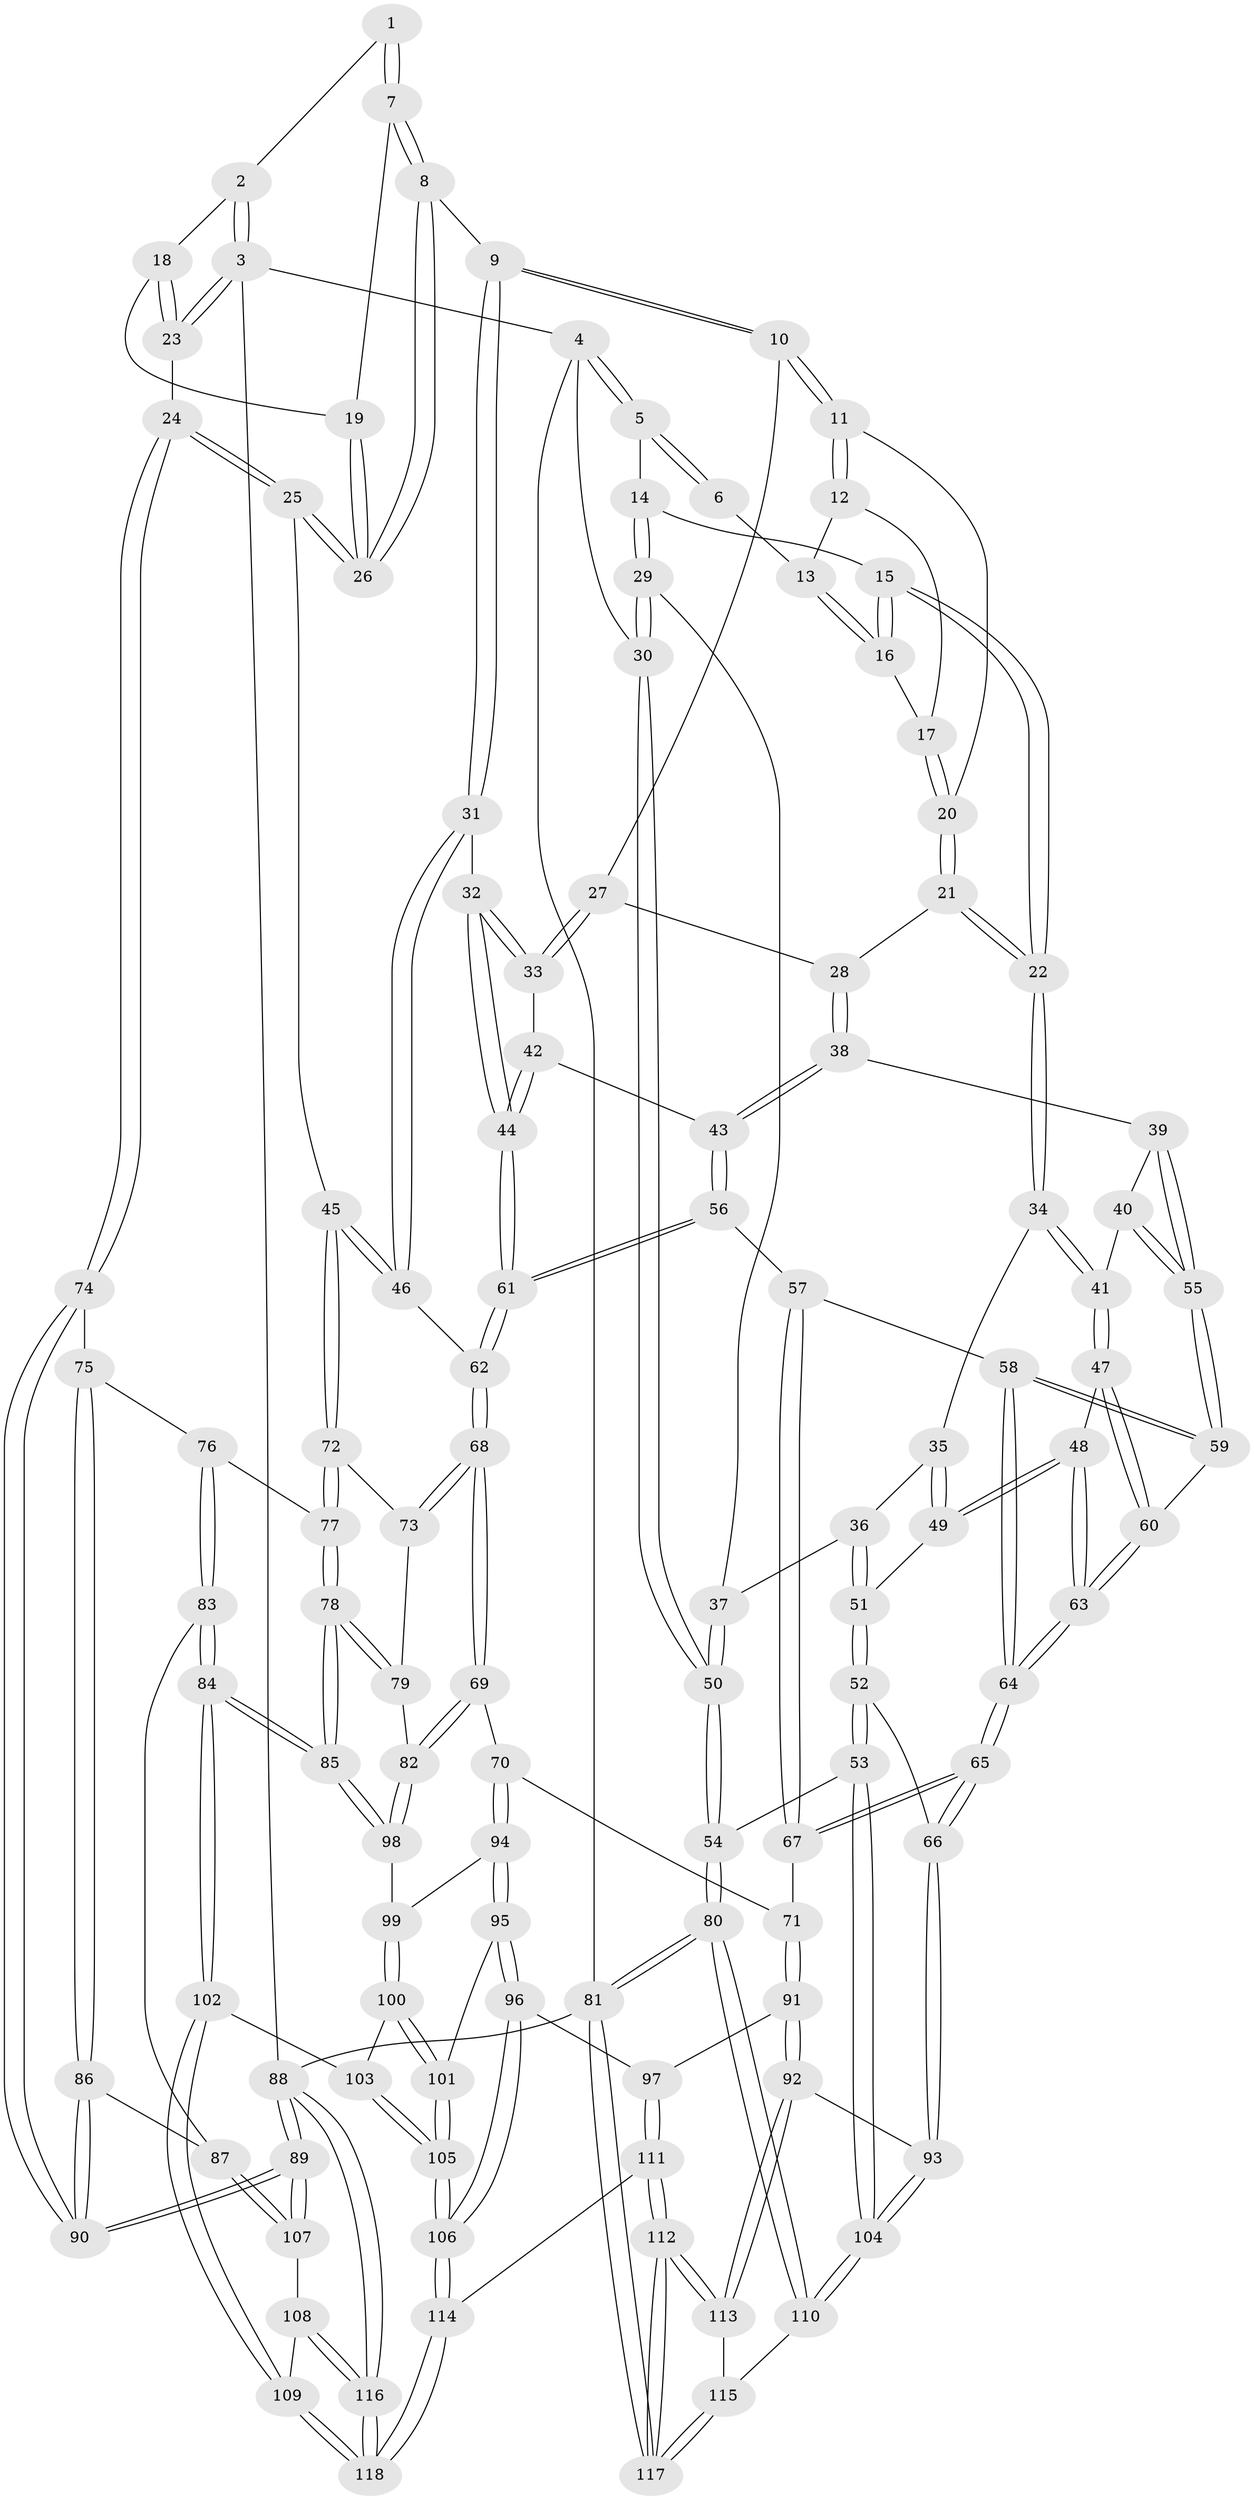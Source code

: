 // Generated by graph-tools (version 1.1) at 2025/01/03/09/25 05:01:22]
// undirected, 118 vertices, 292 edges
graph export_dot {
graph [start="1"]
  node [color=gray90,style=filled];
  1 [pos="+0.7530069118576002+0"];
  2 [pos="+1+0"];
  3 [pos="+1+0"];
  4 [pos="+0+0"];
  5 [pos="+0+0"];
  6 [pos="+0.4639654663613346+0"];
  7 [pos="+0.6961210748132234+0.21270696314123938"];
  8 [pos="+0.6928271776924305+0.21668214841706682"];
  9 [pos="+0.6919728768921556+0.21698680762556988"];
  10 [pos="+0.6209230259700768+0.2014837191118017"];
  11 [pos="+0.6076690942115165+0.1899899869069622"];
  12 [pos="+0.4802490992593987+0.01847554221567422"];
  13 [pos="+0.4579393394783244+0"];
  14 [pos="+0.14381818966251284+0.12193550568944828"];
  15 [pos="+0.2507946167062408+0.1918694766186687"];
  16 [pos="+0.3118748933545467+0.13429614826079492"];
  17 [pos="+0.4436981667507911+0.15564530495633946"];
  18 [pos="+0.8704662594108534+0.16948348805715857"];
  19 [pos="+0.8662405866437636+0.17134842177990012"];
  20 [pos="+0.44471531972381295+0.1842535238311766"];
  21 [pos="+0.39911291776077507+0.2549427204169864"];
  22 [pos="+0.25884610433543687+0.20919850431142306"];
  23 [pos="+1+0.35964667865859207"];
  24 [pos="+1+0.4696514459859277"];
  25 [pos="+0.9068147870318721+0.4546944750742664"];
  26 [pos="+0.8913165922221135+0.4339226191621555"];
  27 [pos="+0.5216516400770991+0.26689847545636847"];
  28 [pos="+0.4102487193255645+0.267597042931142"];
  29 [pos="+0.06716603995179013+0.2878103588880154"];
  30 [pos="+0+0.3433939048504633"];
  31 [pos="+0.6407302172496375+0.35817210003521244"];
  32 [pos="+0.5597141541808247+0.3497660504400159"];
  33 [pos="+0.5193745359785118+0.3357585520632705"];
  34 [pos="+0.2501279290906819+0.25175540053969003"];
  35 [pos="+0.15689061749544425+0.33823715256780884"];
  36 [pos="+0.1140512703141116+0.34428443420669924"];
  37 [pos="+0.10340795521583482+0.3408148009914135"];
  38 [pos="+0.4170726368659333+0.3488337668896064"];
  39 [pos="+0.4163438990637859+0.3492356696879264"];
  40 [pos="+0.29594457053380524+0.36100394344312503"];
  41 [pos="+0.2748874186217672+0.3478147592349693"];
  42 [pos="+0.5176076736163037+0.3379180082666731"];
  43 [pos="+0.4244185874263029+0.35579714028017473"];
  44 [pos="+0.514280068730382+0.4189914761054212"];
  45 [pos="+0.7994625719463782+0.5127843737661886"];
  46 [pos="+0.6354797848103788+0.4384371647896485"];
  47 [pos="+0.2580303866920746+0.37773645208326506"];
  48 [pos="+0.2005216566171155+0.4267752315578017"];
  49 [pos="+0.18972218296496945+0.41935715710111077"];
  50 [pos="+0+0.5781545620472914"];
  51 [pos="+0.121426269122571+0.42439088664818164"];
  52 [pos="+0+0.6071669163382136"];
  53 [pos="+0+0.601391025332201"];
  54 [pos="+0+0.5955730683036979"];
  55 [pos="+0.3432274880849621+0.4297495618398265"];
  56 [pos="+0.49935892312425884+0.5016819624006339"];
  57 [pos="+0.43542265167310784+0.5151520943417186"];
  58 [pos="+0.39294522743380683+0.4954492258449426"];
  59 [pos="+0.3436547357512529+0.4485955359588117"];
  60 [pos="+0.28898432189287687+0.463282387291439"];
  61 [pos="+0.5020317337926854+0.5022640228288969"];
  62 [pos="+0.5209139506693772+0.5109750988505412"];
  63 [pos="+0.21763093386253388+0.5227978127317693"];
  64 [pos="+0.20361042264665455+0.57084524321144"];
  65 [pos="+0.16900575272773144+0.6379394441638739"];
  66 [pos="+0.14426004109966048+0.6564372293191016"];
  67 [pos="+0.3529998488799658+0.6275648511331068"];
  68 [pos="+0.5529540254846816+0.5995794600130548"];
  69 [pos="+0.5507957217621242+0.6051281338115586"];
  70 [pos="+0.499493110898062+0.6964140691972397"];
  71 [pos="+0.4277621993973458+0.7072900248852866"];
  72 [pos="+0.7707601537588372+0.5731285798567544"];
  73 [pos="+0.6203711270677643+0.614348785060493"];
  74 [pos="+1+0.5280278066209931"];
  75 [pos="+0.922658490316865+0.6942455638578374"];
  76 [pos="+0.8962214863890934+0.7037338050218499"];
  77 [pos="+0.7770334196846997+0.6449345778432813"];
  78 [pos="+0.7403350039615215+0.7307931651999008"];
  79 [pos="+0.6439516687926037+0.6552522825151469"];
  80 [pos="+0+1"];
  81 [pos="+0+1"];
  82 [pos="+0.6356414780114747+0.7467681571706054"];
  83 [pos="+0.8341651354540064+0.8017703950575105"];
  84 [pos="+0.7356733836633165+0.8171553245943608"];
  85 [pos="+0.731524996284147+0.8082843831554091"];
  86 [pos="+0.9437298564579223+0.8092408112682421"];
  87 [pos="+0.9002500735521418+0.8353296060107286"];
  88 [pos="+1+1"];
  89 [pos="+1+1"];
  90 [pos="+1+0.7954755549278858"];
  91 [pos="+0.3591845609363892+0.8153022666593865"];
  92 [pos="+0.20064127367363405+0.7814404070706757"];
  93 [pos="+0.19888442139762233+0.779405572667078"];
  94 [pos="+0.5232741350069026+0.739448671273859"];
  95 [pos="+0.4803798996522534+0.8384496691394849"];
  96 [pos="+0.41918773180710084+0.8459575314547619"];
  97 [pos="+0.37672273999489+0.8391112195916931"];
  98 [pos="+0.6401618954101145+0.7669593510447061"];
  99 [pos="+0.5720185773275641+0.7691883692972278"];
  100 [pos="+0.562839300938485+0.8425234404367474"];
  101 [pos="+0.4897790922950605+0.8453961110515936"];
  102 [pos="+0.7239964417843754+0.8681832666029644"];
  103 [pos="+0.5702335364410885+0.8530848856785187"];
  104 [pos="+0.0606599603306058+0.8916668622046291"];
  105 [pos="+0.5392549992949285+0.9725775650052992"];
  106 [pos="+0.5434881818837449+1"];
  107 [pos="+0.9191639371607744+0.907647447237686"];
  108 [pos="+0.8863425314738421+0.9223836652170608"];
  109 [pos="+0.7243155880630717+0.8978332067522307"];
  110 [pos="+0.03265944518613751+0.9406829085985315"];
  111 [pos="+0.3450526487734937+1"];
  112 [pos="+0.326707380091022+1"];
  113 [pos="+0.20467287765211775+0.8895262167919848"];
  114 [pos="+0.5727089211189883+1"];
  115 [pos="+0.13957289495301242+0.9293321959160663"];
  116 [pos="+0.7388681258106653+1"];
  117 [pos="+0+1"];
  118 [pos="+0.6470050561265864+1"];
  1 -- 2;
  1 -- 7;
  1 -- 7;
  2 -- 3;
  2 -- 3;
  2 -- 18;
  3 -- 4;
  3 -- 23;
  3 -- 23;
  3 -- 88;
  4 -- 5;
  4 -- 5;
  4 -- 30;
  4 -- 81;
  5 -- 6;
  5 -- 6;
  5 -- 14;
  6 -- 13;
  7 -- 8;
  7 -- 8;
  7 -- 19;
  8 -- 9;
  8 -- 26;
  8 -- 26;
  9 -- 10;
  9 -- 10;
  9 -- 31;
  9 -- 31;
  10 -- 11;
  10 -- 11;
  10 -- 27;
  11 -- 12;
  11 -- 12;
  11 -- 20;
  12 -- 13;
  12 -- 17;
  13 -- 16;
  13 -- 16;
  14 -- 15;
  14 -- 29;
  14 -- 29;
  15 -- 16;
  15 -- 16;
  15 -- 22;
  15 -- 22;
  16 -- 17;
  17 -- 20;
  17 -- 20;
  18 -- 19;
  18 -- 23;
  18 -- 23;
  19 -- 26;
  19 -- 26;
  20 -- 21;
  20 -- 21;
  21 -- 22;
  21 -- 22;
  21 -- 28;
  22 -- 34;
  22 -- 34;
  23 -- 24;
  24 -- 25;
  24 -- 25;
  24 -- 74;
  24 -- 74;
  25 -- 26;
  25 -- 26;
  25 -- 45;
  27 -- 28;
  27 -- 33;
  27 -- 33;
  28 -- 38;
  28 -- 38;
  29 -- 30;
  29 -- 30;
  29 -- 37;
  30 -- 50;
  30 -- 50;
  31 -- 32;
  31 -- 46;
  31 -- 46;
  32 -- 33;
  32 -- 33;
  32 -- 44;
  32 -- 44;
  33 -- 42;
  34 -- 35;
  34 -- 41;
  34 -- 41;
  35 -- 36;
  35 -- 49;
  35 -- 49;
  36 -- 37;
  36 -- 51;
  36 -- 51;
  37 -- 50;
  37 -- 50;
  38 -- 39;
  38 -- 43;
  38 -- 43;
  39 -- 40;
  39 -- 55;
  39 -- 55;
  40 -- 41;
  40 -- 55;
  40 -- 55;
  41 -- 47;
  41 -- 47;
  42 -- 43;
  42 -- 44;
  42 -- 44;
  43 -- 56;
  43 -- 56;
  44 -- 61;
  44 -- 61;
  45 -- 46;
  45 -- 46;
  45 -- 72;
  45 -- 72;
  46 -- 62;
  47 -- 48;
  47 -- 60;
  47 -- 60;
  48 -- 49;
  48 -- 49;
  48 -- 63;
  48 -- 63;
  49 -- 51;
  50 -- 54;
  50 -- 54;
  51 -- 52;
  51 -- 52;
  52 -- 53;
  52 -- 53;
  52 -- 66;
  53 -- 54;
  53 -- 104;
  53 -- 104;
  54 -- 80;
  54 -- 80;
  55 -- 59;
  55 -- 59;
  56 -- 57;
  56 -- 61;
  56 -- 61;
  57 -- 58;
  57 -- 67;
  57 -- 67;
  58 -- 59;
  58 -- 59;
  58 -- 64;
  58 -- 64;
  59 -- 60;
  60 -- 63;
  60 -- 63;
  61 -- 62;
  61 -- 62;
  62 -- 68;
  62 -- 68;
  63 -- 64;
  63 -- 64;
  64 -- 65;
  64 -- 65;
  65 -- 66;
  65 -- 66;
  65 -- 67;
  65 -- 67;
  66 -- 93;
  66 -- 93;
  67 -- 71;
  68 -- 69;
  68 -- 69;
  68 -- 73;
  68 -- 73;
  69 -- 70;
  69 -- 82;
  69 -- 82;
  70 -- 71;
  70 -- 94;
  70 -- 94;
  71 -- 91;
  71 -- 91;
  72 -- 73;
  72 -- 77;
  72 -- 77;
  73 -- 79;
  74 -- 75;
  74 -- 90;
  74 -- 90;
  75 -- 76;
  75 -- 86;
  75 -- 86;
  76 -- 77;
  76 -- 83;
  76 -- 83;
  77 -- 78;
  77 -- 78;
  78 -- 79;
  78 -- 79;
  78 -- 85;
  78 -- 85;
  79 -- 82;
  80 -- 81;
  80 -- 81;
  80 -- 110;
  80 -- 110;
  81 -- 117;
  81 -- 117;
  81 -- 88;
  82 -- 98;
  82 -- 98;
  83 -- 84;
  83 -- 84;
  83 -- 87;
  84 -- 85;
  84 -- 85;
  84 -- 102;
  84 -- 102;
  85 -- 98;
  85 -- 98;
  86 -- 87;
  86 -- 90;
  86 -- 90;
  87 -- 107;
  87 -- 107;
  88 -- 89;
  88 -- 89;
  88 -- 116;
  88 -- 116;
  89 -- 90;
  89 -- 90;
  89 -- 107;
  89 -- 107;
  91 -- 92;
  91 -- 92;
  91 -- 97;
  92 -- 93;
  92 -- 113;
  92 -- 113;
  93 -- 104;
  93 -- 104;
  94 -- 95;
  94 -- 95;
  94 -- 99;
  95 -- 96;
  95 -- 96;
  95 -- 101;
  96 -- 97;
  96 -- 106;
  96 -- 106;
  97 -- 111;
  97 -- 111;
  98 -- 99;
  99 -- 100;
  99 -- 100;
  100 -- 101;
  100 -- 101;
  100 -- 103;
  101 -- 105;
  101 -- 105;
  102 -- 103;
  102 -- 109;
  102 -- 109;
  103 -- 105;
  103 -- 105;
  104 -- 110;
  104 -- 110;
  105 -- 106;
  105 -- 106;
  106 -- 114;
  106 -- 114;
  107 -- 108;
  108 -- 109;
  108 -- 116;
  108 -- 116;
  109 -- 118;
  109 -- 118;
  110 -- 115;
  111 -- 112;
  111 -- 112;
  111 -- 114;
  112 -- 113;
  112 -- 113;
  112 -- 117;
  112 -- 117;
  113 -- 115;
  114 -- 118;
  114 -- 118;
  115 -- 117;
  115 -- 117;
  116 -- 118;
  116 -- 118;
}
